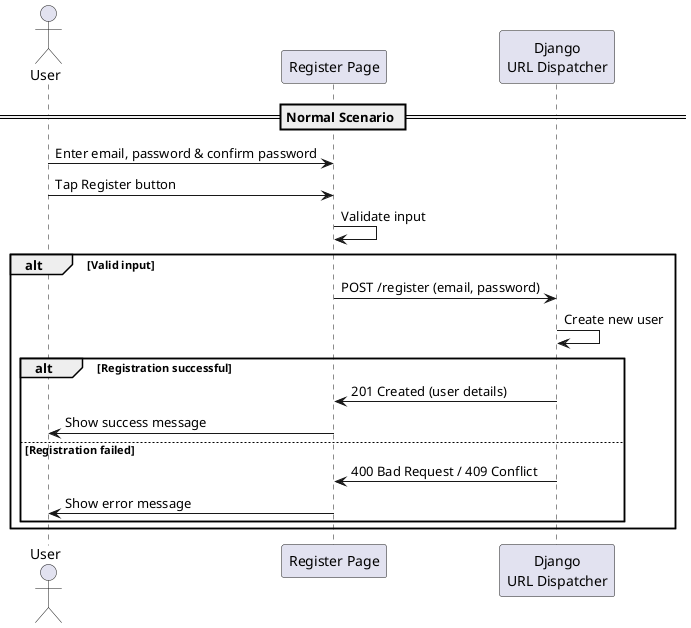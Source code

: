 @startuml

actor User
participant "Register Page" as UI
participant "Django\nURL Dispatcher" as API

== Normal Scenario ==
User -> UI: Enter email, password & confirm password
User -> UI: Tap Register button
UI -> UI: Validate input
alt Valid input
    UI -> API: POST /register (email, password)
    API -> API: Create new user
    alt Registration successful
        API -> UI: 201 Created (user details)
        UI -> User: Show success message
    else Registration failed
        API -> UI: 400 Bad Request / 409 Conflict
        UI -> User: Show error message
    end
end

@enduml
